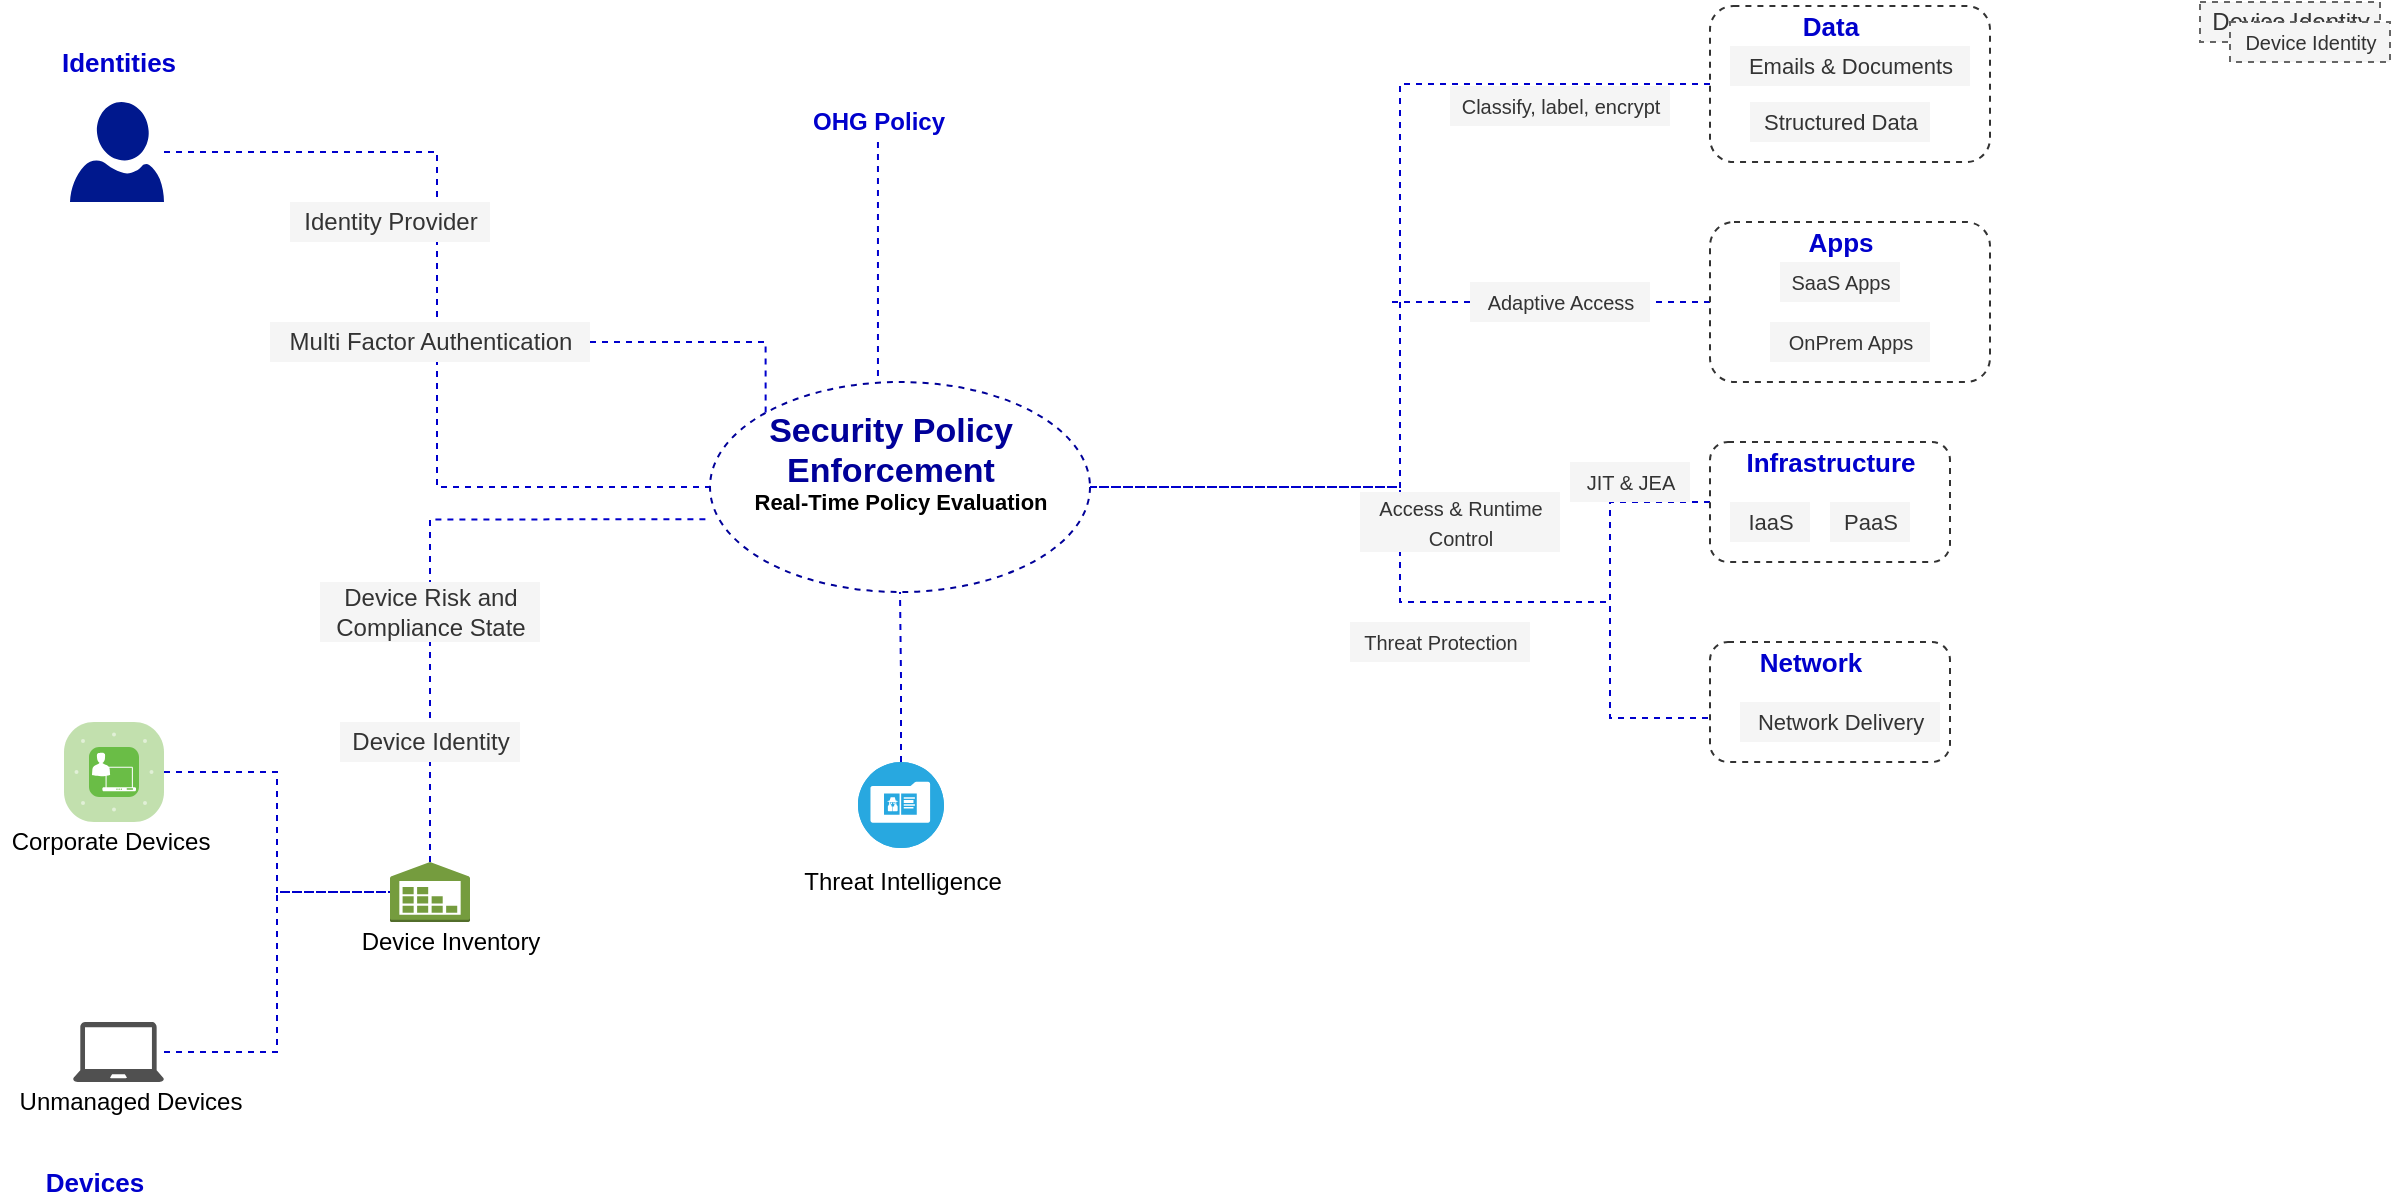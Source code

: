 <mxfile version="14.9.3" type="github">
  <diagram id="3og0gf8gtnWCEk_-Y0HO" name="Page-1">
    <mxGraphModel dx="1179" dy="624" grid="0" gridSize="10" guides="1" tooltips="1" connect="1" arrows="1" fold="1" page="0" pageScale="1" pageWidth="850" pageHeight="1100" math="0" shadow="0">
      <root>
        <mxCell id="0" />
        <mxCell id="1" parent="0" />
        <mxCell id="b6LhymSOxV37hpZ0LlV4-14" style="edgeStyle=orthogonalEdgeStyle;rounded=0;orthogonalLoop=1;jettySize=auto;html=1;entryX=0;entryY=0.5;entryDx=0;entryDy=0;dashed=1;strokeColor=#0000CC;endArrow=none;endFill=0;" edge="1" parent="1" source="b6LhymSOxV37hpZ0LlV4-2" target="b6LhymSOxV37hpZ0LlV4-4">
          <mxGeometry relative="1" as="geometry" />
        </mxCell>
        <mxCell id="b6LhymSOxV37hpZ0LlV4-2" value="" style="aspect=fixed;pointerEvents=1;shadow=0;dashed=0;html=1;strokeColor=none;labelPosition=center;verticalLabelPosition=bottom;verticalAlign=top;align=center;fillColor=#00188D;shape=mxgraph.azure.user" vertex="1" parent="1">
          <mxGeometry x="120" y="160" width="47" height="50" as="geometry" />
        </mxCell>
        <mxCell id="b6LhymSOxV37hpZ0LlV4-3" value="&lt;b&gt;&lt;font style=&quot;font-size: 11px&quot;&gt;Real-Time Policy Evaluation&lt;/font&gt;&lt;/b&gt;" style="text;html=1;resizable=0;autosize=1;align=center;verticalAlign=middle;points=[];fillColor=none;strokeColor=none;rounded=0;" vertex="1" parent="1">
          <mxGeometry x="455" y="350" width="160" height="20" as="geometry" />
        </mxCell>
        <mxCell id="b6LhymSOxV37hpZ0LlV4-4" value="" style="ellipse;whiteSpace=wrap;html=1;fillColor=none;dashed=1;strokeColor=#000099;strokeWidth=1;" vertex="1" parent="1">
          <mxGeometry x="440" y="300" width="190" height="105" as="geometry" />
        </mxCell>
        <mxCell id="b6LhymSOxV37hpZ0LlV4-5" value="&lt;b style=&quot;font-size: 17px&quot;&gt;&lt;font color=&quot;#000099&quot; style=&quot;font-size: 17px&quot;&gt;Security Policy &lt;br&gt;Enforcement&lt;br&gt;&lt;br&gt;&lt;/font&gt;&lt;/b&gt;" style="text;html=1;resizable=0;autosize=1;align=center;verticalAlign=middle;points=[];fillColor=none;strokeColor=none;rounded=0;" vertex="1" parent="1">
          <mxGeometry x="460" y="320" width="140" height="50" as="geometry" />
        </mxCell>
        <mxCell id="b6LhymSOxV37hpZ0LlV4-8" value="" style="shape=image;html=1;verticalAlign=top;verticalLabelPosition=bottom;labelBackgroundColor=#ffffff;imageAspect=0;aspect=fixed;image=https://cdn1.iconfinder.com/data/icons/funeral-7/64/calendar-time-date-organization-schedule-administration-calendars-time_and_date-interface-128.png;dashed=1;strokeColor=#000099;strokeWidth=1;fillColor=none;" vertex="1" parent="1">
          <mxGeometry x="500" y="112" width="48" height="48" as="geometry" />
        </mxCell>
        <mxCell id="b6LhymSOxV37hpZ0LlV4-16" style="edgeStyle=orthogonalEdgeStyle;rounded=0;orthogonalLoop=1;jettySize=auto;html=1;entryX=0.442;entryY=0;entryDx=0;entryDy=0;entryPerimeter=0;dashed=1;strokeColor=#0000CC;endArrow=none;endFill=0;" edge="1" parent="1" source="b6LhymSOxV37hpZ0LlV4-9" target="b6LhymSOxV37hpZ0LlV4-4">
          <mxGeometry relative="1" as="geometry" />
        </mxCell>
        <mxCell id="b6LhymSOxV37hpZ0LlV4-9" value="&lt;b&gt;&lt;font color=&quot;#0000cc&quot;&gt;OHG Policy&lt;/font&gt;&lt;/b&gt;" style="text;html=1;resizable=0;autosize=1;align=center;verticalAlign=middle;points=[];fillColor=none;strokeColor=none;rounded=0;dashed=1;" vertex="1" parent="1">
          <mxGeometry x="484" y="160" width="80" height="20" as="geometry" />
        </mxCell>
        <mxCell id="b6LhymSOxV37hpZ0LlV4-10" value="&lt;b&gt;&lt;font style=&quot;font-size: 13px&quot; color=&quot;#0000cc&quot;&gt;Identities&lt;/font&gt;&lt;/b&gt;" style="text;html=1;resizable=0;autosize=1;align=center;verticalAlign=middle;points=[];fillColor=none;strokeColor=none;rounded=0;dashed=1;" vertex="1" parent="1">
          <mxGeometry x="108.5" y="130" width="70" height="20" as="geometry" />
        </mxCell>
        <mxCell id="b6LhymSOxV37hpZ0LlV4-11" value="Identity Provider" style="text;html=1;resizable=0;autosize=1;align=center;verticalAlign=middle;points=[];rounded=0;dashed=1;fillColor=#f5f5f5;fontColor=#333333;" vertex="1" parent="1">
          <mxGeometry x="230" y="210" width="100" height="20" as="geometry" />
        </mxCell>
        <mxCell id="b6LhymSOxV37hpZ0LlV4-24" style="edgeStyle=orthogonalEdgeStyle;rounded=0;orthogonalLoop=1;jettySize=auto;html=1;entryX=0;entryY=0;entryDx=0;entryDy=0;dashed=1;endArrow=none;endFill=0;strokeColor=#0000CC;" edge="1" parent="1" source="b6LhymSOxV37hpZ0LlV4-12" target="b6LhymSOxV37hpZ0LlV4-4">
          <mxGeometry relative="1" as="geometry" />
        </mxCell>
        <mxCell id="b6LhymSOxV37hpZ0LlV4-12" value="Multi Factor Authentication" style="text;html=1;resizable=0;autosize=1;align=center;verticalAlign=middle;points=[];rounded=0;dashed=1;fillColor=#f5f5f5;fontColor=#333333;" vertex="1" parent="1">
          <mxGeometry x="220" y="270" width="160" height="20" as="geometry" />
        </mxCell>
        <mxCell id="b6LhymSOxV37hpZ0LlV4-22" style="edgeStyle=orthogonalEdgeStyle;rounded=0;orthogonalLoop=1;jettySize=auto;html=1;entryX=0;entryY=0.5;entryDx=0;entryDy=0;entryPerimeter=0;dashed=1;endArrow=none;endFill=0;strokeColor=#0000CC;" edge="1" parent="1" source="b6LhymSOxV37hpZ0LlV4-17" target="b6LhymSOxV37hpZ0LlV4-19">
          <mxGeometry relative="1" as="geometry" />
        </mxCell>
        <mxCell id="b6LhymSOxV37hpZ0LlV4-17" value="" style="pointerEvents=1;shadow=0;dashed=0;html=1;strokeColor=none;fillColor=#505050;labelPosition=center;verticalLabelPosition=bottom;verticalAlign=top;outlineConnect=0;align=center;shape=mxgraph.office.devices.laptop;" vertex="1" parent="1">
          <mxGeometry x="121.5" y="620" width="45.5" height="30" as="geometry" />
        </mxCell>
        <mxCell id="b6LhymSOxV37hpZ0LlV4-23" style="edgeStyle=orthogonalEdgeStyle;rounded=0;orthogonalLoop=1;jettySize=auto;html=1;entryX=-0.004;entryY=0.654;entryDx=0;entryDy=0;entryPerimeter=0;dashed=1;endArrow=none;endFill=0;strokeColor=#0000CC;" edge="1" parent="1" source="b6LhymSOxV37hpZ0LlV4-19" target="b6LhymSOxV37hpZ0LlV4-4">
          <mxGeometry relative="1" as="geometry">
            <Array as="points">
              <mxPoint x="300" y="369" />
            </Array>
          </mxGeometry>
        </mxCell>
        <mxCell id="b6LhymSOxV37hpZ0LlV4-19" value="" style="outlineConnect=0;dashed=0;verticalLabelPosition=bottom;verticalAlign=top;align=center;html=1;shape=mxgraph.aws3.inventory;fillColor=#759C3E;gradientColor=none;strokeColor=#000099;strokeWidth=1;" vertex="1" parent="1">
          <mxGeometry x="280" y="540" width="40" height="30" as="geometry" />
        </mxCell>
        <mxCell id="b6LhymSOxV37hpZ0LlV4-21" style="edgeStyle=orthogonalEdgeStyle;rounded=0;orthogonalLoop=1;jettySize=auto;html=1;entryX=0;entryY=0.5;entryDx=0;entryDy=0;entryPerimeter=0;dashed=1;strokeColor=#0000CC;endArrow=none;endFill=0;" edge="1" parent="1" source="b6LhymSOxV37hpZ0LlV4-20" target="b6LhymSOxV37hpZ0LlV4-19">
          <mxGeometry relative="1" as="geometry" />
        </mxCell>
        <mxCell id="b6LhymSOxV37hpZ0LlV4-20" value="" style="verticalLabelPosition=bottom;html=1;fillColor=#6ABD46;strokeColor=#ffffff;verticalAlign=top;align=center;points=[[0.085,0.085,0],[0.915,0.085,0],[0.915,0.915,0],[0.085,0.915,0],[0.25,0,0],[0.5,0,0],[0.75,0,0],[1,0.25,0],[1,0.5,0],[1,0.75,0],[0.75,1,0],[0.5,1,0],[0.25,1,0],[0,0.75,0],[0,0.5,0],[0,0.25,0]];pointerEvents=1;shape=mxgraph.cisco_safe.compositeIcon;bgIcon=mxgraph.cisco_safe.architecture.generic_appliance;resIcon=mxgraph.cisco_safe.architecture.corporate_device1;dashed=1;" vertex="1" parent="1">
          <mxGeometry x="117" y="470" width="50" height="50" as="geometry" />
        </mxCell>
        <mxCell id="b6LhymSOxV37hpZ0LlV4-25" value="Corporate Devices" style="text;html=1;resizable=0;autosize=1;align=center;verticalAlign=middle;points=[];fillColor=none;strokeColor=none;rounded=0;dashed=1;" vertex="1" parent="1">
          <mxGeometry x="85" y="520" width="110" height="20" as="geometry" />
        </mxCell>
        <mxCell id="b6LhymSOxV37hpZ0LlV4-26" value="Unmanaged Devices" style="text;html=1;resizable=0;autosize=1;align=center;verticalAlign=middle;points=[];fillColor=none;strokeColor=none;rounded=0;dashed=1;" vertex="1" parent="1">
          <mxGeometry x="85" y="650" width="130" height="20" as="geometry" />
        </mxCell>
        <mxCell id="b6LhymSOxV37hpZ0LlV4-27" value="Device Inventory" style="text;html=1;resizable=0;autosize=1;align=center;verticalAlign=middle;points=[];fillColor=none;strokeColor=none;rounded=0;dashed=1;" vertex="1" parent="1">
          <mxGeometry x="260" y="570" width="100" height="20" as="geometry" />
        </mxCell>
        <mxCell id="b6LhymSOxV37hpZ0LlV4-29" value="Device Risk and &lt;br&gt;Compliance State" style="text;html=1;resizable=0;autosize=1;align=center;verticalAlign=middle;points=[];rounded=0;dashed=1;fillColor=#f5f5f5;fontColor=#333333;" vertex="1" parent="1">
          <mxGeometry x="245" y="400" width="110" height="30" as="geometry" />
        </mxCell>
        <mxCell id="b6LhymSOxV37hpZ0LlV4-30" value="Device Identity" style="text;html=1;resizable=0;autosize=1;align=center;verticalAlign=middle;points=[];rounded=0;dashed=1;fillColor=#f5f5f5;fontColor=#333333;" vertex="1" parent="1">
          <mxGeometry x="255" y="470" width="90" height="20" as="geometry" />
        </mxCell>
        <mxCell id="b6LhymSOxV37hpZ0LlV4-33" style="edgeStyle=orthogonalEdgeStyle;rounded=0;orthogonalLoop=1;jettySize=auto;html=1;dashed=1;endArrow=none;endFill=0;strokeColor=#0000CC;" edge="1" parent="1" source="b6LhymSOxV37hpZ0LlV4-31" target="b6LhymSOxV37hpZ0LlV4-4">
          <mxGeometry relative="1" as="geometry" />
        </mxCell>
        <mxCell id="b6LhymSOxV37hpZ0LlV4-31" value="" style="fillColor=#28A8E0;verticalLabelPosition=bottom;html=1;strokeColor=#ffffff;verticalAlign=top;align=center;points=[[0.145,0.145,0],[0.5,0,0],[0.855,0.145,0],[1,0.5,0],[0.855,0.855,0],[0.5,1,0],[0.145,0.855,0],[0,0.5,0]];pointerEvents=1;shape=mxgraph.cisco_safe.compositeIcon;bgIcon=ellipse;resIcon=mxgraph.cisco_safe.capability.threat_intelligence;dashed=1;" vertex="1" parent="1">
          <mxGeometry x="514" y="490" width="43" height="43" as="geometry" />
        </mxCell>
        <mxCell id="b6LhymSOxV37hpZ0LlV4-32" value="Threat Intelligence" style="text;html=1;resizable=0;autosize=1;align=center;verticalAlign=middle;points=[];fillColor=none;strokeColor=none;rounded=0;dashed=1;" vertex="1" parent="1">
          <mxGeometry x="480.5" y="540" width="110" height="20" as="geometry" />
        </mxCell>
        <mxCell id="b6LhymSOxV37hpZ0LlV4-54" style="edgeStyle=orthogonalEdgeStyle;rounded=0;orthogonalLoop=1;jettySize=auto;html=1;entryX=1;entryY=0.5;entryDx=0;entryDy=0;dashed=1;endArrow=none;endFill=0;strokeColor=#0000CC;" edge="1" parent="1" source="b6LhymSOxV37hpZ0LlV4-34" target="b6LhymSOxV37hpZ0LlV4-4">
          <mxGeometry relative="1" as="geometry" />
        </mxCell>
        <mxCell id="b6LhymSOxV37hpZ0LlV4-34" value="" style="rounded=1;whiteSpace=wrap;html=1;dashed=1;strokeWidth=1;fillColor=none;strokeColor=#333333;" vertex="1" parent="1">
          <mxGeometry x="940" y="112" width="140" height="78" as="geometry" />
        </mxCell>
        <mxCell id="b6LhymSOxV37hpZ0LlV4-35" value="&lt;b&gt;&lt;font color=&quot;#0000cc&quot; style=&quot;font-size: 13px&quot;&gt;Devices&lt;/font&gt;&lt;/b&gt;" style="text;html=1;resizable=0;autosize=1;align=center;verticalAlign=middle;points=[];fillColor=none;strokeColor=none;rounded=0;dashed=1;" vertex="1" parent="1">
          <mxGeometry x="102" y="690" width="60" height="20" as="geometry" />
        </mxCell>
        <mxCell id="b6LhymSOxV37hpZ0LlV4-36" value="&lt;b&gt;&lt;font style=&quot;font-size: 13px&quot; color=&quot;#0000cc&quot;&gt;Data&lt;/font&gt;&lt;/b&gt;" style="text;html=1;resizable=0;autosize=1;align=center;verticalAlign=middle;points=[];fillColor=none;strokeColor=none;rounded=0;dashed=1;" vertex="1" parent="1">
          <mxGeometry x="980" y="112" width="40" height="20" as="geometry" />
        </mxCell>
        <mxCell id="b6LhymSOxV37hpZ0LlV4-55" style="edgeStyle=orthogonalEdgeStyle;rounded=0;orthogonalLoop=1;jettySize=auto;html=1;dashed=1;endArrow=none;endFill=0;strokeColor=#0000CC;" edge="1" parent="1" source="b6LhymSOxV37hpZ0LlV4-37">
          <mxGeometry relative="1" as="geometry">
            <mxPoint x="780" y="260" as="targetPoint" />
          </mxGeometry>
        </mxCell>
        <mxCell id="b6LhymSOxV37hpZ0LlV4-37" value="" style="rounded=1;whiteSpace=wrap;html=1;dashed=1;strokeWidth=1;fillColor=none;strokeColor=#333333;" vertex="1" parent="1">
          <mxGeometry x="940" y="220" width="140" height="80" as="geometry" />
        </mxCell>
        <mxCell id="b6LhymSOxV37hpZ0LlV4-56" style="edgeStyle=orthogonalEdgeStyle;rounded=0;orthogonalLoop=1;jettySize=auto;html=1;entryX=0;entryY=0.633;entryDx=0;entryDy=0;entryPerimeter=0;dashed=1;endArrow=none;endFill=0;strokeColor=#0000CC;" edge="1" parent="1" source="b6LhymSOxV37hpZ0LlV4-38" target="b6LhymSOxV37hpZ0LlV4-39">
          <mxGeometry relative="1" as="geometry">
            <Array as="points">
              <mxPoint x="890" y="360" />
              <mxPoint x="890" y="468" />
            </Array>
          </mxGeometry>
        </mxCell>
        <mxCell id="b6LhymSOxV37hpZ0LlV4-57" style="edgeStyle=orthogonalEdgeStyle;rounded=0;orthogonalLoop=1;jettySize=auto;html=1;entryX=1;entryY=0.5;entryDx=0;entryDy=0;dashed=1;endArrow=none;endFill=0;strokeColor=#0000CC;" edge="1" parent="1" source="b6LhymSOxV37hpZ0LlV4-38" target="b6LhymSOxV37hpZ0LlV4-4">
          <mxGeometry relative="1" as="geometry">
            <Array as="points">
              <mxPoint x="890" y="360" />
              <mxPoint x="890" y="410" />
              <mxPoint x="785" y="410" />
              <mxPoint x="785" y="353" />
            </Array>
          </mxGeometry>
        </mxCell>
        <mxCell id="b6LhymSOxV37hpZ0LlV4-38" value="" style="rounded=1;whiteSpace=wrap;html=1;dashed=1;strokeWidth=1;fillColor=none;strokeColor=#333333;" vertex="1" parent="1">
          <mxGeometry x="940" y="330" width="120" height="60" as="geometry" />
        </mxCell>
        <mxCell id="b6LhymSOxV37hpZ0LlV4-39" value="" style="rounded=1;whiteSpace=wrap;html=1;dashed=1;strokeWidth=1;fillColor=none;strokeColor=#333333;" vertex="1" parent="1">
          <mxGeometry x="940" y="430" width="120" height="60" as="geometry" />
        </mxCell>
        <mxCell id="b6LhymSOxV37hpZ0LlV4-40" value="&lt;b&gt;&lt;font color=&quot;#0000cc&quot; style=&quot;font-size: 13px&quot;&gt;Apps&lt;/font&gt;&lt;/b&gt;" style="text;html=1;resizable=0;autosize=1;align=center;verticalAlign=middle;points=[];fillColor=none;strokeColor=none;rounded=0;dashed=1;" vertex="1" parent="1">
          <mxGeometry x="980" y="220" width="50" height="20" as="geometry" />
        </mxCell>
        <mxCell id="b6LhymSOxV37hpZ0LlV4-41" value="&lt;b&gt;&lt;font color=&quot;#0000cc&quot; style=&quot;font-size: 13px&quot;&gt;Network&lt;/font&gt;&lt;/b&gt;" style="text;html=1;resizable=0;autosize=1;align=center;verticalAlign=middle;points=[];fillColor=none;strokeColor=none;rounded=0;dashed=1;" vertex="1" parent="1">
          <mxGeometry x="955" y="430" width="70" height="20" as="geometry" />
        </mxCell>
        <mxCell id="b6LhymSOxV37hpZ0LlV4-42" value="&lt;b&gt;&lt;font color=&quot;#0000cc&quot; style=&quot;font-size: 13px&quot;&gt;Infrastructure&lt;/font&gt;&lt;/b&gt;" style="text;html=1;resizable=0;autosize=1;align=center;verticalAlign=middle;points=[];fillColor=none;strokeColor=none;rounded=0;dashed=1;" vertex="1" parent="1">
          <mxGeometry x="950" y="330" width="100" height="20" as="geometry" />
        </mxCell>
        <mxCell id="b6LhymSOxV37hpZ0LlV4-43" value="Device Identity" style="text;html=1;resizable=0;autosize=1;align=center;verticalAlign=middle;points=[];strokeColor=#666666;rounded=0;dashed=1;fillColor=#f5f5f5;fontColor=#333333;" vertex="1" parent="1">
          <mxGeometry x="1185" y="110" width="90" height="20" as="geometry" />
        </mxCell>
        <mxCell id="b6LhymSOxV37hpZ0LlV4-44" value="&lt;font style=&quot;font-size: 10px&quot;&gt;Device Identity&lt;/font&gt;" style="text;html=1;resizable=0;autosize=1;align=center;verticalAlign=middle;points=[];strokeColor=#666666;rounded=0;dashed=1;fillColor=#f5f5f5;fontColor=#333333;" vertex="1" parent="1">
          <mxGeometry x="1200" y="120" width="80" height="20" as="geometry" />
        </mxCell>
        <mxCell id="b6LhymSOxV37hpZ0LlV4-45" value="&lt;font style=&quot;font-size: 10px&quot;&gt;JIT &amp;amp; JEA&lt;/font&gt;" style="text;html=1;resizable=0;autosize=1;align=center;verticalAlign=middle;points=[];rounded=0;dashed=1;fillColor=#f5f5f5;fontColor=#333333;" vertex="1" parent="1">
          <mxGeometry x="870" y="340" width="60" height="20" as="geometry" />
        </mxCell>
        <mxCell id="b6LhymSOxV37hpZ0LlV4-46" value="&lt;font style=&quot;font-size: 11px&quot;&gt;IaaS&lt;/font&gt;" style="text;html=1;resizable=0;autosize=1;align=center;verticalAlign=middle;points=[];rounded=0;dashed=1;fillColor=#f5f5f5;fontColor=#333333;" vertex="1" parent="1">
          <mxGeometry x="950" y="360" width="40" height="20" as="geometry" />
        </mxCell>
        <mxCell id="b6LhymSOxV37hpZ0LlV4-47" value="&lt;font style=&quot;font-size: 10px&quot;&gt;SaaS Apps&lt;/font&gt;" style="text;html=1;resizable=0;autosize=1;align=center;verticalAlign=middle;points=[];rounded=0;dashed=1;fillColor=#f5f5f5;fontColor=#333333;" vertex="1" parent="1">
          <mxGeometry x="975" y="240" width="60" height="20" as="geometry" />
        </mxCell>
        <mxCell id="b6LhymSOxV37hpZ0LlV4-48" value="&lt;font style=&quot;font-size: 11px&quot;&gt;Structured Data&lt;/font&gt;" style="text;html=1;resizable=0;autosize=1;align=center;verticalAlign=middle;points=[];rounded=0;dashed=1;fillColor=#f5f5f5;fontColor=#333333;" vertex="1" parent="1">
          <mxGeometry x="960" y="160" width="90" height="20" as="geometry" />
        </mxCell>
        <mxCell id="b6LhymSOxV37hpZ0LlV4-49" value="&lt;font style=&quot;font-size: 11px&quot;&gt;Emails &amp;amp; Documents&lt;/font&gt;" style="text;html=1;resizable=0;autosize=1;align=center;verticalAlign=middle;points=[];rounded=0;dashed=1;fillColor=#f5f5f5;fontColor=#333333;" vertex="1" parent="1">
          <mxGeometry x="950" y="132" width="120" height="20" as="geometry" />
        </mxCell>
        <mxCell id="b6LhymSOxV37hpZ0LlV4-50" value="&lt;font style=&quot;font-size: 10px&quot;&gt;OnPrem Apps&lt;/font&gt;" style="text;html=1;resizable=0;autosize=1;align=center;verticalAlign=middle;points=[];rounded=0;dashed=1;fillColor=#f5f5f5;fontColor=#333333;" vertex="1" parent="1">
          <mxGeometry x="970" y="270" width="80" height="20" as="geometry" />
        </mxCell>
        <mxCell id="b6LhymSOxV37hpZ0LlV4-51" value="&lt;font style=&quot;font-size: 11px&quot;&gt;Network Delivery&lt;/font&gt;" style="text;html=1;resizable=0;autosize=1;align=center;verticalAlign=middle;points=[];rounded=0;dashed=1;fillColor=#f5f5f5;fontColor=#333333;" vertex="1" parent="1">
          <mxGeometry x="955" y="460" width="100" height="20" as="geometry" />
        </mxCell>
        <mxCell id="b6LhymSOxV37hpZ0LlV4-52" value="&lt;font style=&quot;font-size: 11px&quot;&gt;PaaS&lt;/font&gt;" style="text;html=1;resizable=0;autosize=1;align=center;verticalAlign=middle;points=[];rounded=0;dashed=1;fillColor=#f5f5f5;fontColor=#333333;" vertex="1" parent="1">
          <mxGeometry x="1000" y="360" width="40" height="20" as="geometry" />
        </mxCell>
        <mxCell id="b6LhymSOxV37hpZ0LlV4-58" value="&lt;font style=&quot;font-size: 10px&quot;&gt;Classify, label, encrypt&lt;/font&gt;" style="text;html=1;resizable=0;autosize=1;align=center;verticalAlign=middle;points=[];rounded=0;dashed=1;fillColor=#f5f5f5;fontColor=#333333;" vertex="1" parent="1">
          <mxGeometry x="810" y="152" width="110" height="20" as="geometry" />
        </mxCell>
        <mxCell id="b6LhymSOxV37hpZ0LlV4-59" value="&lt;font style=&quot;font-size: 10px&quot;&gt;Adaptive Access&lt;/font&gt;" style="text;html=1;resizable=0;autosize=1;align=center;verticalAlign=middle;points=[];rounded=0;dashed=1;fillColor=#f5f5f5;fontColor=#333333;" vertex="1" parent="1">
          <mxGeometry x="820" y="250" width="90" height="20" as="geometry" />
        </mxCell>
        <mxCell id="b6LhymSOxV37hpZ0LlV4-60" value="&lt;font style=&quot;font-size: 10px&quot;&gt;Threat Protection&lt;/font&gt;" style="text;html=1;resizable=0;autosize=1;align=center;verticalAlign=middle;points=[];rounded=0;dashed=1;fillColor=#f5f5f5;fontColor=#333333;" vertex="1" parent="1">
          <mxGeometry x="760" y="420" width="90" height="20" as="geometry" />
        </mxCell>
        <mxCell id="b6LhymSOxV37hpZ0LlV4-61" value="&lt;font style=&quot;font-size: 10px&quot;&gt;Access &amp;amp; Runtime&lt;br&gt;Control&lt;/font&gt;" style="text;html=1;resizable=0;autosize=1;align=center;verticalAlign=middle;points=[];rounded=0;dashed=1;fillColor=#f5f5f5;fontColor=#333333;" vertex="1" parent="1">
          <mxGeometry x="765" y="355" width="100" height="30" as="geometry" />
        </mxCell>
      </root>
    </mxGraphModel>
  </diagram>
</mxfile>

